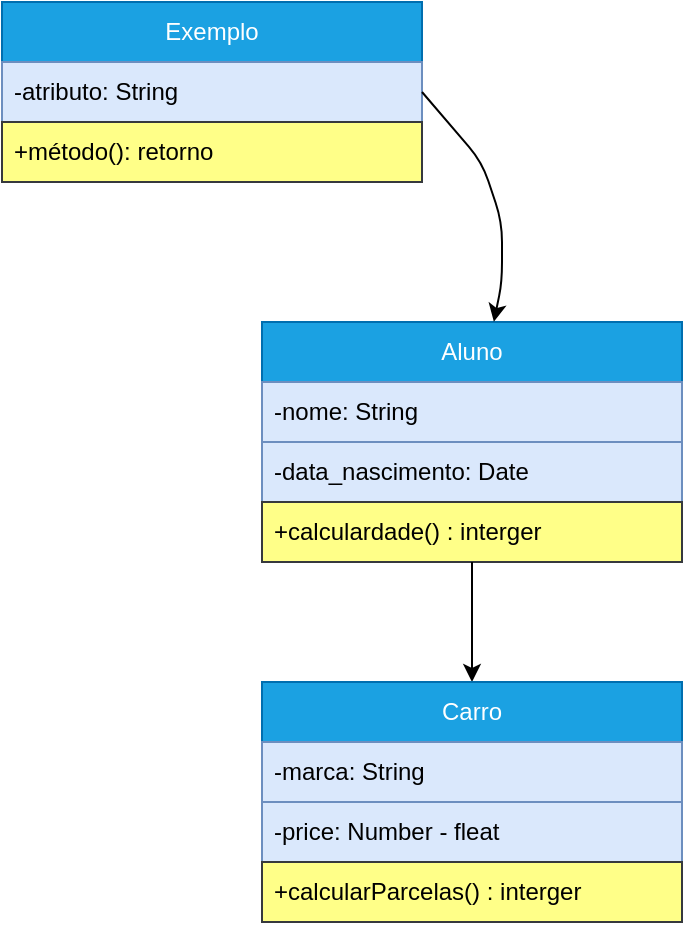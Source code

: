 <mxfile>
    <diagram id="jF6vamNhzfcQ2yMaYppU" name="Página-1">
        <mxGraphModel dx="349" dy="308" grid="1" gridSize="10" guides="1" tooltips="1" connect="1" arrows="1" fold="1" page="1" pageScale="1" pageWidth="827" pageHeight="1169" math="0" shadow="0">
            <root>
                <mxCell id="0"/>
                <mxCell id="1" parent="0"/>
                <mxCell id="17" value="Aluno" style="swimlane;fontStyle=0;childLayout=stackLayout;horizontal=1;startSize=30;horizontalStack=0;resizeParent=1;resizeParentMax=0;resizeLast=0;collapsible=1;marginBottom=0;whiteSpace=wrap;html=1;fillColor=#1ba1e2;strokeColor=#006EAF;fontColor=#ffffff;" vertex="1" parent="1">
                    <mxGeometry x="160" y="260" width="210" height="120" as="geometry">
                        <mxRectangle x="160" y="260" width="70" height="30" as="alternateBounds"/>
                    </mxGeometry>
                </mxCell>
                <mxCell id="18" value="-nome: String" style="text;align=left;verticalAlign=middle;spacingLeft=4;spacingRight=4;overflow=hidden;points=[[0,0.5],[1,0.5]];portConstraint=eastwest;rotatable=0;whiteSpace=wrap;html=1;fillColor=#dae8fc;strokeColor=#6c8ebf;" vertex="1" parent="17">
                    <mxGeometry y="30" width="210" height="30" as="geometry"/>
                </mxCell>
                <mxCell id="19" value="-data_nascimento: Date" style="text;align=left;verticalAlign=middle;spacingLeft=4;spacingRight=4;overflow=hidden;points=[[0,0.5],[1,0.5]];portConstraint=eastwest;rotatable=0;whiteSpace=wrap;html=1;fillColor=#dae8fc;strokeColor=#6c8ebf;" vertex="1" parent="17">
                    <mxGeometry y="60" width="210" height="30" as="geometry"/>
                </mxCell>
                <mxCell id="20" value="+calculardade() : interger" style="text;strokeColor=#36393d;fillColor=#ffff88;align=left;verticalAlign=middle;spacingLeft=4;spacingRight=4;overflow=hidden;points=[[0,0.5],[1,0.5]];portConstraint=eastwest;rotatable=0;whiteSpace=wrap;html=1;" vertex="1" parent="17">
                    <mxGeometry y="90" width="210" height="30" as="geometry"/>
                </mxCell>
                <mxCell id="21" value="Exemplo" style="swimlane;fontStyle=0;childLayout=stackLayout;horizontal=1;startSize=30;horizontalStack=0;resizeParent=1;resizeParentMax=0;resizeLast=0;collapsible=1;marginBottom=0;whiteSpace=wrap;html=1;fillColor=#1ba1e2;strokeColor=#006EAF;fontColor=#ffffff;" vertex="1" parent="1">
                    <mxGeometry x="30" y="100" width="210" height="90" as="geometry">
                        <mxRectangle x="30" y="100" width="90" height="30" as="alternateBounds"/>
                    </mxGeometry>
                </mxCell>
                <mxCell id="22" value="-atributo: String" style="text;align=left;verticalAlign=middle;spacingLeft=4;spacingRight=4;overflow=hidden;points=[[0,0.5],[1,0.5]];portConstraint=eastwest;rotatable=0;whiteSpace=wrap;html=1;fillColor=#dae8fc;strokeColor=#6c8ebf;" vertex="1" parent="21">
                    <mxGeometry y="30" width="210" height="30" as="geometry"/>
                </mxCell>
                <mxCell id="24" value="+método(): retorno" style="text;strokeColor=#36393d;fillColor=#ffff88;align=left;verticalAlign=middle;spacingLeft=4;spacingRight=4;overflow=hidden;points=[[0,0.5],[1,0.5]];portConstraint=eastwest;rotatable=0;whiteSpace=wrap;html=1;" vertex="1" parent="21">
                    <mxGeometry y="60" width="210" height="30" as="geometry"/>
                </mxCell>
                <mxCell id="28" value="" style="endArrow=classic;html=1;entryX=0.552;entryY=-0.001;entryDx=0;entryDy=0;entryPerimeter=0;exitX=1;exitY=0.5;exitDx=0;exitDy=0;" edge="1" parent="1" source="21" target="17">
                    <mxGeometry width="50" height="50" relative="1" as="geometry">
                        <mxPoint x="246" y="160" as="sourcePoint"/>
                        <mxPoint x="270" y="180" as="targetPoint"/>
                        <Array as="points">
                            <mxPoint x="270" y="180"/>
                            <mxPoint x="280" y="210"/>
                            <mxPoint x="280" y="240"/>
                        </Array>
                    </mxGeometry>
                </mxCell>
                <mxCell id="29" value="" style="endArrow=classic;html=1;exitX=0.5;exitY=1;exitDx=0;exitDy=0;entryX=0.5;entryY=0;entryDx=0;entryDy=0;" edge="1" parent="1" source="17" target="30">
                    <mxGeometry width="50" height="50" relative="1" as="geometry">
                        <mxPoint x="200" y="430" as="sourcePoint"/>
                        <mxPoint x="265" y="440" as="targetPoint"/>
                        <Array as="points"/>
                    </mxGeometry>
                </mxCell>
                <mxCell id="30" value="Carro" style="swimlane;fontStyle=0;childLayout=stackLayout;horizontal=1;startSize=30;horizontalStack=0;resizeParent=1;resizeParentMax=0;resizeLast=0;collapsible=1;marginBottom=0;whiteSpace=wrap;html=1;fillColor=#1ba1e2;strokeColor=#006EAF;fontColor=#ffffff;" vertex="1" parent="1">
                    <mxGeometry x="160" y="440" width="210" height="120" as="geometry">
                        <mxRectangle x="160" y="440" width="70" height="30" as="alternateBounds"/>
                    </mxGeometry>
                </mxCell>
                <mxCell id="31" value="-marca: String" style="text;align=left;verticalAlign=middle;spacingLeft=4;spacingRight=4;overflow=hidden;points=[[0,0.5],[1,0.5]];portConstraint=eastwest;rotatable=0;whiteSpace=wrap;html=1;fillColor=#dae8fc;strokeColor=#6c8ebf;" vertex="1" parent="30">
                    <mxGeometry y="30" width="210" height="30" as="geometry"/>
                </mxCell>
                <mxCell id="32" value="-price: Number - fleat" style="text;align=left;verticalAlign=middle;spacingLeft=4;spacingRight=4;overflow=hidden;points=[[0,0.5],[1,0.5]];portConstraint=eastwest;rotatable=0;whiteSpace=wrap;html=1;fillColor=#dae8fc;strokeColor=#6c8ebf;" vertex="1" parent="30">
                    <mxGeometry y="60" width="210" height="30" as="geometry"/>
                </mxCell>
                <mxCell id="33" value="+calcularParcelas() : interger" style="text;strokeColor=#36393d;fillColor=#ffff88;align=left;verticalAlign=middle;spacingLeft=4;spacingRight=4;overflow=hidden;points=[[0,0.5],[1,0.5]];portConstraint=eastwest;rotatable=0;whiteSpace=wrap;html=1;" vertex="1" parent="30">
                    <mxGeometry y="90" width="210" height="30" as="geometry"/>
                </mxCell>
            </root>
        </mxGraphModel>
    </diagram>
</mxfile>